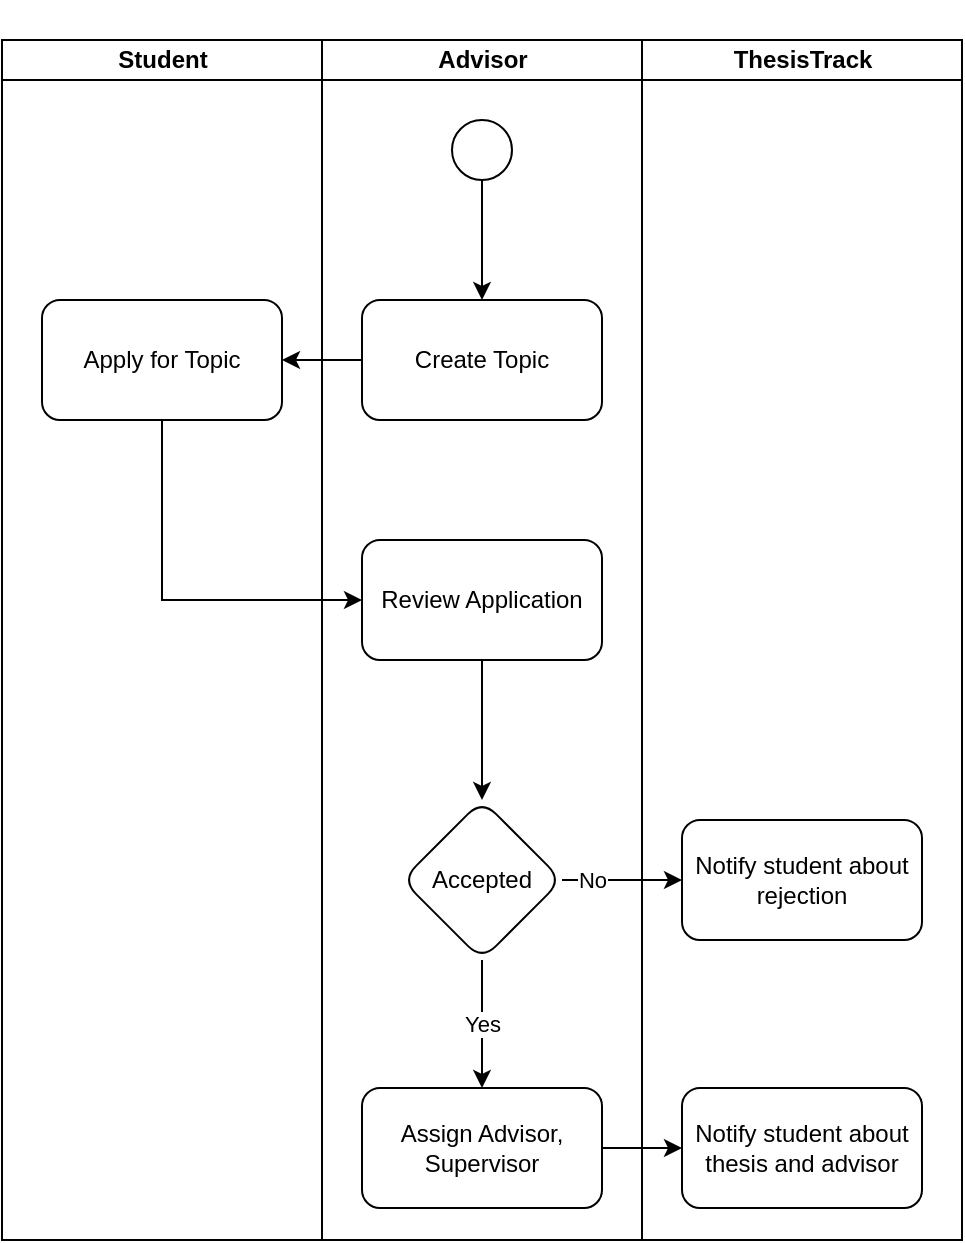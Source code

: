 <mxfile version="24.7.17">
  <diagram name="Page-1" id="74e2e168-ea6b-b213-b513-2b3c1d86103e">
    <mxGraphModel dx="1369" dy="632" grid="1" gridSize="10" guides="1" tooltips="1" connect="1" arrows="1" fold="1" page="1" pageScale="1" pageWidth="1100" pageHeight="850" background="none" math="0" shadow="0">
      <root>
        <mxCell id="0" />
        <mxCell id="1" parent="0" />
        <mxCell id="77e6c97f196da883-1" value="" style="swimlane;html=1;childLayout=stackLayout;startSize=20;rounded=0;shadow=0;labelBackgroundColor=none;strokeWidth=1;fontFamily=Verdana;fontSize=8;align=center;container=0;strokeColor=none;fillColor=none;" parent="1" vertex="1">
          <mxGeometry x="70" y="40" width="480" height="620" as="geometry" />
        </mxCell>
        <mxCell id="77e6c97f196da883-2" value="Student" style="swimlane;html=1;startSize=20;" parent="77e6c97f196da883-1" vertex="1">
          <mxGeometry y="20" width="160" height="600" as="geometry" />
        </mxCell>
        <mxCell id="FH-egheK_HizLAxa6WL1-56" value="Apply for Topic" style="rounded=1;whiteSpace=wrap;html=1;" parent="77e6c97f196da883-2" vertex="1">
          <mxGeometry x="20" y="130" width="120" height="60" as="geometry" />
        </mxCell>
        <mxCell id="77e6c97f196da883-3" value="Advisor" style="swimlane;html=1;startSize=20;" parent="77e6c97f196da883-1" vertex="1">
          <mxGeometry x="160" y="20" width="160" height="600" as="geometry" />
        </mxCell>
        <mxCell id="FH-egheK_HizLAxa6WL1-55" style="edgeStyle=orthogonalEdgeStyle;rounded=0;orthogonalLoop=1;jettySize=auto;html=1;exitX=0.5;exitY=1;exitDx=0;exitDy=0;entryX=0.5;entryY=0;entryDx=0;entryDy=0;" parent="77e6c97f196da883-3" source="FH-egheK_HizLAxa6WL1-51" target="FH-egheK_HizLAxa6WL1-54" edge="1">
          <mxGeometry relative="1" as="geometry" />
        </mxCell>
        <mxCell id="FH-egheK_HizLAxa6WL1-51" value="" style="ellipse;whiteSpace=wrap;html=1;rounded=0;shadow=0;labelBackgroundColor=none;strokeWidth=1;fontFamily=Verdana;fontSize=8;align=center;" parent="77e6c97f196da883-3" vertex="1">
          <mxGeometry x="65" y="40" width="30" height="30" as="geometry" />
        </mxCell>
        <mxCell id="FH-egheK_HizLAxa6WL1-54" value="Create Topic" style="rounded=1;whiteSpace=wrap;html=1;" parent="77e6c97f196da883-3" vertex="1">
          <mxGeometry x="20" y="130" width="120" height="60" as="geometry" />
        </mxCell>
        <mxCell id="FH-egheK_HizLAxa6WL1-62" value="" style="edgeStyle=orthogonalEdgeStyle;rounded=0;orthogonalLoop=1;jettySize=auto;html=1;" parent="77e6c97f196da883-3" source="FH-egheK_HizLAxa6WL1-58" target="FH-egheK_HizLAxa6WL1-61" edge="1">
          <mxGeometry relative="1" as="geometry" />
        </mxCell>
        <mxCell id="FH-egheK_HizLAxa6WL1-58" value="Review Application" style="rounded=1;whiteSpace=wrap;html=1;" parent="77e6c97f196da883-3" vertex="1">
          <mxGeometry x="20" y="250" width="120" height="60" as="geometry" />
        </mxCell>
        <mxCell id="FH-egheK_HizLAxa6WL1-68" value="Yes" style="edgeStyle=orthogonalEdgeStyle;rounded=0;orthogonalLoop=1;jettySize=auto;html=1;" parent="77e6c97f196da883-3" source="FH-egheK_HizLAxa6WL1-61" target="FH-egheK_HizLAxa6WL1-67" edge="1">
          <mxGeometry relative="1" as="geometry" />
        </mxCell>
        <mxCell id="FH-egheK_HizLAxa6WL1-61" value="Accepted" style="rhombus;whiteSpace=wrap;html=1;rounded=1;" parent="77e6c97f196da883-3" vertex="1">
          <mxGeometry x="40" y="380" width="80" height="80" as="geometry" />
        </mxCell>
        <mxCell id="FH-egheK_HizLAxa6WL1-67" value="Assign Advisor, Supervisor" style="whiteSpace=wrap;html=1;rounded=1;" parent="77e6c97f196da883-3" vertex="1">
          <mxGeometry x="20" y="524" width="120" height="60" as="geometry" />
        </mxCell>
        <mxCell id="77e6c97f196da883-4" value="ThesisTrack" style="swimlane;html=1;startSize=20;" parent="77e6c97f196da883-1" vertex="1">
          <mxGeometry x="320" y="20" width="160" height="600" as="geometry" />
        </mxCell>
        <mxCell id="FH-egheK_HizLAxa6WL1-63" value="Notify student about rejection" style="whiteSpace=wrap;html=1;rounded=1;" parent="77e6c97f196da883-4" vertex="1">
          <mxGeometry x="20" y="390" width="120" height="60" as="geometry" />
        </mxCell>
        <mxCell id="FH-egheK_HizLAxa6WL1-71" value="Notify student about thesis and advisor" style="whiteSpace=wrap;html=1;rounded=1;" parent="77e6c97f196da883-4" vertex="1">
          <mxGeometry x="20" y="524" width="120" height="60" as="geometry" />
        </mxCell>
        <mxCell id="FH-egheK_HizLAxa6WL1-57" value="" style="edgeStyle=orthogonalEdgeStyle;rounded=0;orthogonalLoop=1;jettySize=auto;html=1;" parent="77e6c97f196da883-1" source="FH-egheK_HizLAxa6WL1-54" target="FH-egheK_HizLAxa6WL1-56" edge="1">
          <mxGeometry relative="1" as="geometry" />
        </mxCell>
        <mxCell id="FH-egheK_HizLAxa6WL1-60" style="edgeStyle=orthogonalEdgeStyle;rounded=0;orthogonalLoop=1;jettySize=auto;html=1;exitX=0.5;exitY=1;exitDx=0;exitDy=0;entryX=0;entryY=0.5;entryDx=0;entryDy=0;" parent="77e6c97f196da883-1" source="FH-egheK_HizLAxa6WL1-56" target="FH-egheK_HizLAxa6WL1-58" edge="1">
          <mxGeometry relative="1" as="geometry" />
        </mxCell>
        <mxCell id="FH-egheK_HizLAxa6WL1-64" value="" style="edgeStyle=orthogonalEdgeStyle;rounded=0;orthogonalLoop=1;jettySize=auto;html=1;" parent="77e6c97f196da883-1" source="FH-egheK_HizLAxa6WL1-61" target="FH-egheK_HizLAxa6WL1-63" edge="1">
          <mxGeometry relative="1" as="geometry" />
        </mxCell>
        <mxCell id="FH-egheK_HizLAxa6WL1-66" value="No" style="edgeLabel;html=1;align=center;verticalAlign=middle;resizable=0;points=[];" parent="FH-egheK_HizLAxa6WL1-64" vertex="1" connectable="0">
          <mxGeometry x="-0.833" relative="1" as="geometry">
            <mxPoint x="10" as="offset" />
          </mxGeometry>
        </mxCell>
        <mxCell id="FH-egheK_HizLAxa6WL1-72" value="" style="edgeStyle=orthogonalEdgeStyle;rounded=0;orthogonalLoop=1;jettySize=auto;html=1;" parent="77e6c97f196da883-1" source="FH-egheK_HizLAxa6WL1-67" target="FH-egheK_HizLAxa6WL1-71" edge="1">
          <mxGeometry relative="1" as="geometry" />
        </mxCell>
      </root>
    </mxGraphModel>
  </diagram>
</mxfile>
